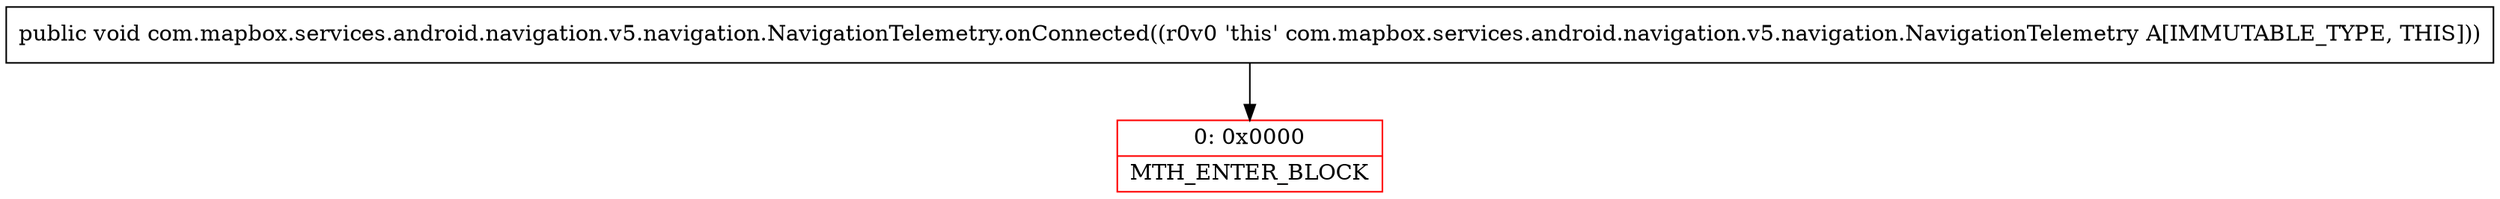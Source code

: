 digraph "CFG forcom.mapbox.services.android.navigation.v5.navigation.NavigationTelemetry.onConnected()V" {
subgraph cluster_Region_981728722 {
label = "R(0)";
node [shape=record,color=blue];
}
Node_0 [shape=record,color=red,label="{0\:\ 0x0000|MTH_ENTER_BLOCK\l}"];
MethodNode[shape=record,label="{public void com.mapbox.services.android.navigation.v5.navigation.NavigationTelemetry.onConnected((r0v0 'this' com.mapbox.services.android.navigation.v5.navigation.NavigationTelemetry A[IMMUTABLE_TYPE, THIS])) }"];
MethodNode -> Node_0;
}

